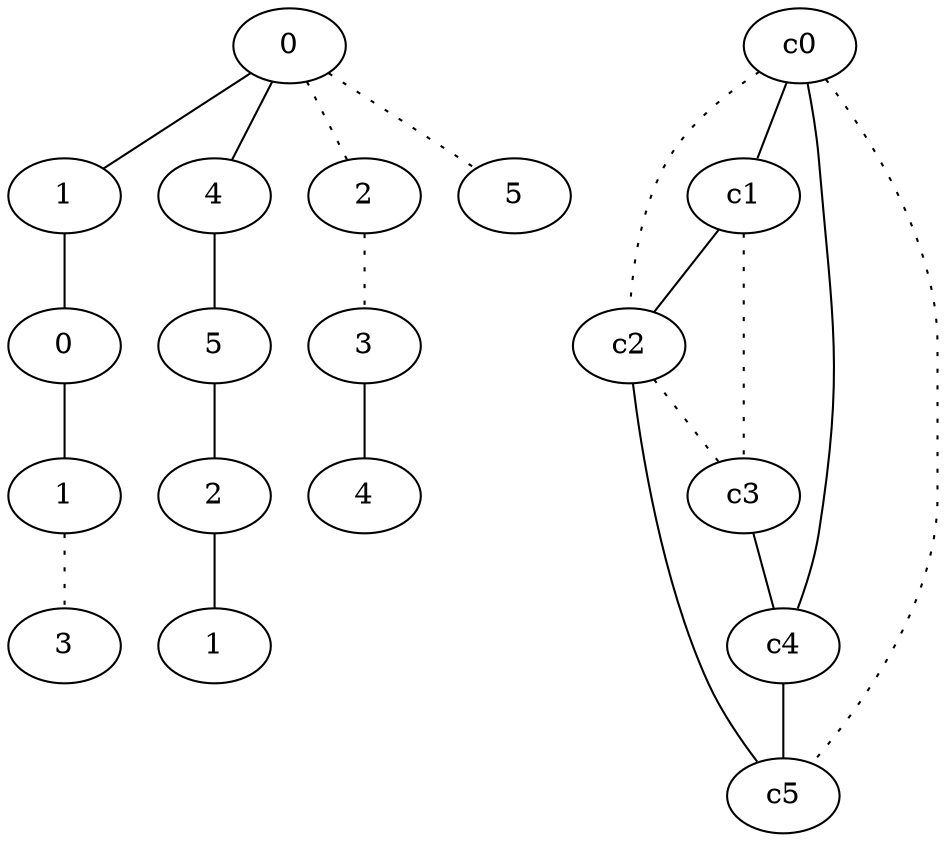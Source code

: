 graph {
a0[label=0];
a1[label=1];
a2[label=0];
a3[label=1];
a4[label=3];
a5[label=4];
a6[label=5];
a7[label=2];
a8[label=1];
a9[label=2];
a10[label=3];
a11[label=4];
a12[label=5];
a0 -- a1;
a0 -- a5;
a0 -- a9 [style=dotted];
a0 -- a12 [style=dotted];
a1 -- a2;
a2 -- a3;
a3 -- a4 [style=dotted];
a5 -- a6;
a6 -- a7;
a7 -- a8;
a9 -- a10 [style=dotted];
a10 -- a11;
c0 -- c1;
c0 -- c2 [style=dotted];
c0 -- c4;
c0 -- c5 [style=dotted];
c1 -- c2;
c1 -- c3 [style=dotted];
c2 -- c3 [style=dotted];
c2 -- c5;
c3 -- c4;
c4 -- c5;
}
